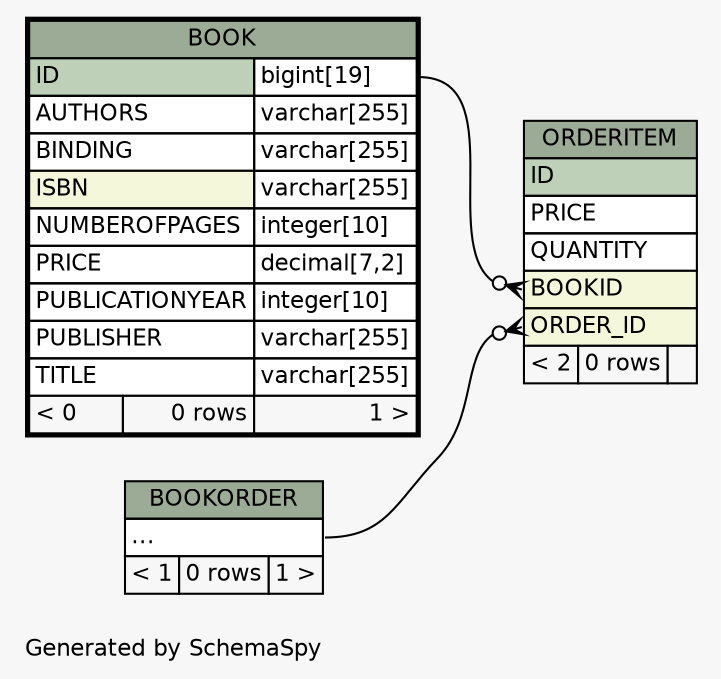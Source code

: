 // dot 2.28.0 on Windows 10 10.0
// SchemaSpy rev 590
digraph "twoDegreesRelationshipsDiagram" {
  graph [
    rankdir="RL"
    bgcolor="#f7f7f7"
    label="\nGenerated by SchemaSpy"
    labeljust="l"
    nodesep="0.18"
    ranksep="0.46"
    fontname="Helvetica"
    fontsize="11"
  ];
  node [
    fontname="Helvetica"
    fontsize="11"
    shape="plaintext"
  ];
  edge [
    arrowsize="0.8"
  ];
  "ORDERITEM":"BOOKID":w -> "BOOK":"ID.type":e [arrowhead=none dir=back arrowtail=crowodot];
  "ORDERITEM":"ORDER_ID":w -> "BOOKORDER":"elipses":e [arrowhead=none dir=back arrowtail=crowodot];
  "BOOK" [
    label=<
    <TABLE BORDER="2" CELLBORDER="1" CELLSPACING="0" BGCOLOR="#ffffff">
      <TR><TD COLSPAN="3" BGCOLOR="#9bab96" ALIGN="CENTER">BOOK</TD></TR>
      <TR><TD PORT="ID" COLSPAN="2" BGCOLOR="#bed1b8" ALIGN="LEFT">ID</TD><TD PORT="ID.type" ALIGN="LEFT">bigint[19]</TD></TR>
      <TR><TD PORT="AUTHORS" COLSPAN="2" ALIGN="LEFT">AUTHORS</TD><TD PORT="AUTHORS.type" ALIGN="LEFT">varchar[255]</TD></TR>
      <TR><TD PORT="BINDING" COLSPAN="2" ALIGN="LEFT">BINDING</TD><TD PORT="BINDING.type" ALIGN="LEFT">varchar[255]</TD></TR>
      <TR><TD PORT="ISBN" COLSPAN="2" BGCOLOR="#f4f7da" ALIGN="LEFT">ISBN</TD><TD PORT="ISBN.type" ALIGN="LEFT">varchar[255]</TD></TR>
      <TR><TD PORT="NUMBEROFPAGES" COLSPAN="2" ALIGN="LEFT">NUMBEROFPAGES</TD><TD PORT="NUMBEROFPAGES.type" ALIGN="LEFT">integer[10]</TD></TR>
      <TR><TD PORT="PRICE" COLSPAN="2" ALIGN="LEFT">PRICE</TD><TD PORT="PRICE.type" ALIGN="LEFT">decimal[7,2]</TD></TR>
      <TR><TD PORT="PUBLICATIONYEAR" COLSPAN="2" ALIGN="LEFT">PUBLICATIONYEAR</TD><TD PORT="PUBLICATIONYEAR.type" ALIGN="LEFT">integer[10]</TD></TR>
      <TR><TD PORT="PUBLISHER" COLSPAN="2" ALIGN="LEFT">PUBLISHER</TD><TD PORT="PUBLISHER.type" ALIGN="LEFT">varchar[255]</TD></TR>
      <TR><TD PORT="TITLE" COLSPAN="2" ALIGN="LEFT">TITLE</TD><TD PORT="TITLE.type" ALIGN="LEFT">varchar[255]</TD></TR>
      <TR><TD ALIGN="LEFT" BGCOLOR="#f7f7f7">&lt; 0</TD><TD ALIGN="RIGHT" BGCOLOR="#f7f7f7">0 rows</TD><TD ALIGN="RIGHT" BGCOLOR="#f7f7f7">1 &gt;</TD></TR>
    </TABLE>>
    URL="BOOK.html"
    tooltip="BOOK"
  ];
  "BOOKORDER" [
    label=<
    <TABLE BORDER="0" CELLBORDER="1" CELLSPACING="0" BGCOLOR="#ffffff">
      <TR><TD COLSPAN="3" BGCOLOR="#9bab96" ALIGN="CENTER">BOOKORDER</TD></TR>
      <TR><TD PORT="elipses" COLSPAN="3" ALIGN="LEFT">...</TD></TR>
      <TR><TD ALIGN="LEFT" BGCOLOR="#f7f7f7">&lt; 1</TD><TD ALIGN="RIGHT" BGCOLOR="#f7f7f7">0 rows</TD><TD ALIGN="RIGHT" BGCOLOR="#f7f7f7">1 &gt;</TD></TR>
    </TABLE>>
    URL="BOOKORDER.html"
    tooltip="BOOKORDER"
  ];
  "ORDERITEM" [
    label=<
    <TABLE BORDER="0" CELLBORDER="1" CELLSPACING="0" BGCOLOR="#ffffff">
      <TR><TD COLSPAN="3" BGCOLOR="#9bab96" ALIGN="CENTER">ORDERITEM</TD></TR>
      <TR><TD PORT="ID" COLSPAN="3" BGCOLOR="#bed1b8" ALIGN="LEFT">ID</TD></TR>
      <TR><TD PORT="PRICE" COLSPAN="3" ALIGN="LEFT">PRICE</TD></TR>
      <TR><TD PORT="QUANTITY" COLSPAN="3" ALIGN="LEFT">QUANTITY</TD></TR>
      <TR><TD PORT="BOOKID" COLSPAN="3" BGCOLOR="#f4f7da" ALIGN="LEFT">BOOKID</TD></TR>
      <TR><TD PORT="ORDER_ID" COLSPAN="3" BGCOLOR="#f4f7da" ALIGN="LEFT">ORDER_ID</TD></TR>
      <TR><TD ALIGN="LEFT" BGCOLOR="#f7f7f7">&lt; 2</TD><TD ALIGN="RIGHT" BGCOLOR="#f7f7f7">0 rows</TD><TD ALIGN="RIGHT" BGCOLOR="#f7f7f7">  </TD></TR>
    </TABLE>>
    URL="ORDERITEM.html"
    tooltip="ORDERITEM"
  ];
}
